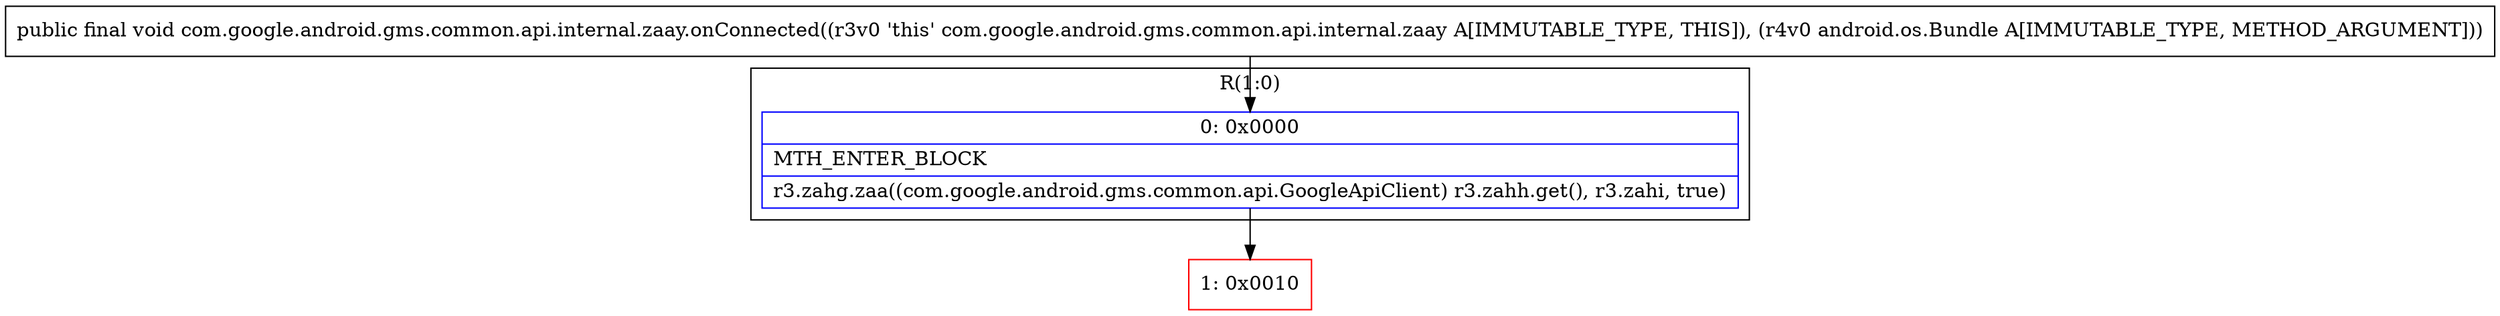 digraph "CFG forcom.google.android.gms.common.api.internal.zaay.onConnected(Landroid\/os\/Bundle;)V" {
subgraph cluster_Region_459258661 {
label = "R(1:0)";
node [shape=record,color=blue];
Node_0 [shape=record,label="{0\:\ 0x0000|MTH_ENTER_BLOCK\l|r3.zahg.zaa((com.google.android.gms.common.api.GoogleApiClient) r3.zahh.get(), r3.zahi, true)\l}"];
}
Node_1 [shape=record,color=red,label="{1\:\ 0x0010}"];
MethodNode[shape=record,label="{public final void com.google.android.gms.common.api.internal.zaay.onConnected((r3v0 'this' com.google.android.gms.common.api.internal.zaay A[IMMUTABLE_TYPE, THIS]), (r4v0 android.os.Bundle A[IMMUTABLE_TYPE, METHOD_ARGUMENT])) }"];
MethodNode -> Node_0;
Node_0 -> Node_1;
}


